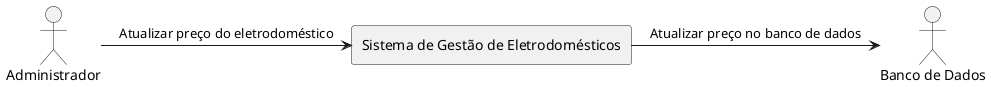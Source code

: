 @startuml
!define RECTANGLE class

actor "Administrador" as Admin
actor "Banco de Dados" as DB

rectangle "Sistema de Gestão de Eletrodomésticos" {
    Admin -> "Sistema de Gestão de Eletrodomésticos" : "Atualizar preço do eletrodoméstico"
    "Sistema de Gestão de Eletrodomésticos" -> DB : "Atualizar preço no banco de dados"
}
@enduml
